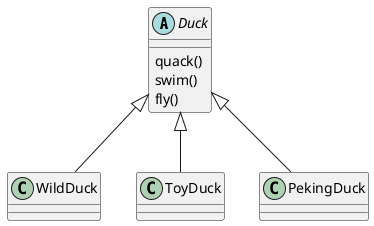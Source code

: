 @startuml
'https://plantuml.com/class-diagram

abstract class Duck {
    quack()
    swim()
    fly()
}

class WildDuck extends Duck {
}

class ToyDuck extends Duck{

}

class PekingDuck extends Duck {
}
@enduml